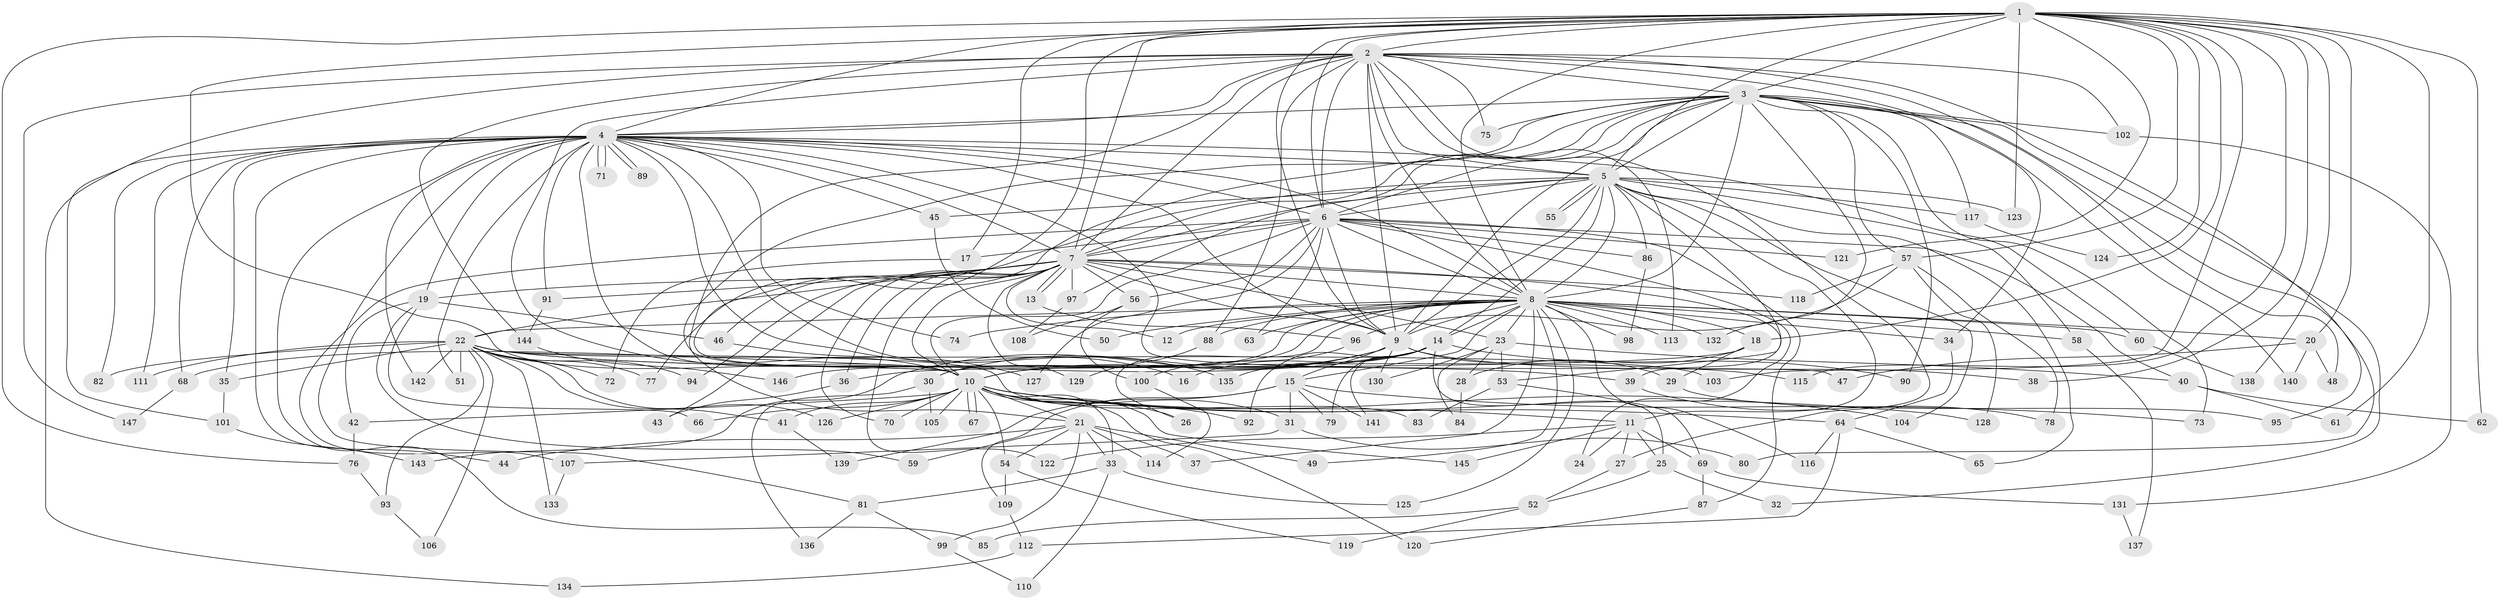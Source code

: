 // coarse degree distribution, {21: 0.019417475728155338, 27: 0.019417475728155338, 18: 0.009708737864077669, 15: 0.009708737864077669, 28: 0.009708737864077669, 13: 0.009708737864077669, 26: 0.009708737864077669, 7: 0.038834951456310676, 2: 0.5048543689320388, 11: 0.009708737864077669, 9: 0.009708737864077669, 20: 0.009708737864077669, 6: 0.019417475728155338, 5: 0.019417475728155338, 8: 0.009708737864077669, 3: 0.17475728155339806, 4: 0.07766990291262135, 1: 0.038834951456310676}
// Generated by graph-tools (version 1.1) at 2025/49/03/04/25 22:49:30]
// undirected, 147 vertices, 319 edges
graph export_dot {
  node [color=gray90,style=filled];
  1;
  2;
  3;
  4;
  5;
  6;
  7;
  8;
  9;
  10;
  11;
  12;
  13;
  14;
  15;
  16;
  17;
  18;
  19;
  20;
  21;
  22;
  23;
  24;
  25;
  26;
  27;
  28;
  29;
  30;
  31;
  32;
  33;
  34;
  35;
  36;
  37;
  38;
  39;
  40;
  41;
  42;
  43;
  44;
  45;
  46;
  47;
  48;
  49;
  50;
  51;
  52;
  53;
  54;
  55;
  56;
  57;
  58;
  59;
  60;
  61;
  62;
  63;
  64;
  65;
  66;
  67;
  68;
  69;
  70;
  71;
  72;
  73;
  74;
  75;
  76;
  77;
  78;
  79;
  80;
  81;
  82;
  83;
  84;
  85;
  86;
  87;
  88;
  89;
  90;
  91;
  92;
  93;
  94;
  95;
  96;
  97;
  98;
  99;
  100;
  101;
  102;
  103;
  104;
  105;
  106;
  107;
  108;
  109;
  110;
  111;
  112;
  113;
  114;
  115;
  116;
  117;
  118;
  119;
  120;
  121;
  122;
  123;
  124;
  125;
  126;
  127;
  128;
  129;
  130;
  131;
  132;
  133;
  134;
  135;
  136;
  137;
  138;
  139;
  140;
  141;
  142;
  143;
  144;
  145;
  146;
  147;
  1 -- 2;
  1 -- 3;
  1 -- 4;
  1 -- 5;
  1 -- 6;
  1 -- 7;
  1 -- 8;
  1 -- 9;
  1 -- 10;
  1 -- 17;
  1 -- 18;
  1 -- 20;
  1 -- 38;
  1 -- 57;
  1 -- 61;
  1 -- 62;
  1 -- 76;
  1 -- 77;
  1 -- 103;
  1 -- 115;
  1 -- 121;
  1 -- 123;
  1 -- 124;
  1 -- 138;
  2 -- 3;
  2 -- 4;
  2 -- 5;
  2 -- 6;
  2 -- 7;
  2 -- 8;
  2 -- 9;
  2 -- 10;
  2 -- 21;
  2 -- 27;
  2 -- 34;
  2 -- 48;
  2 -- 75;
  2 -- 88;
  2 -- 95;
  2 -- 101;
  2 -- 102;
  2 -- 113;
  2 -- 144;
  2 -- 147;
  3 -- 4;
  3 -- 5;
  3 -- 6;
  3 -- 7;
  3 -- 8;
  3 -- 9;
  3 -- 10;
  3 -- 32;
  3 -- 46;
  3 -- 57;
  3 -- 73;
  3 -- 75;
  3 -- 80;
  3 -- 90;
  3 -- 97;
  3 -- 102;
  3 -- 117;
  3 -- 132;
  3 -- 140;
  4 -- 5;
  4 -- 6;
  4 -- 7;
  4 -- 8;
  4 -- 9;
  4 -- 10;
  4 -- 16;
  4 -- 19;
  4 -- 35;
  4 -- 44;
  4 -- 45;
  4 -- 47;
  4 -- 51;
  4 -- 60;
  4 -- 68;
  4 -- 71;
  4 -- 71;
  4 -- 74;
  4 -- 81;
  4 -- 82;
  4 -- 85;
  4 -- 89;
  4 -- 89;
  4 -- 91;
  4 -- 111;
  4 -- 134;
  4 -- 135;
  4 -- 142;
  5 -- 6;
  5 -- 7;
  5 -- 8;
  5 -- 9;
  5 -- 10;
  5 -- 11;
  5 -- 14;
  5 -- 45;
  5 -- 53;
  5 -- 55;
  5 -- 55;
  5 -- 58;
  5 -- 65;
  5 -- 86;
  5 -- 104;
  5 -- 117;
  5 -- 123;
  6 -- 7;
  6 -- 8;
  6 -- 9;
  6 -- 10;
  6 -- 17;
  6 -- 24;
  6 -- 40;
  6 -- 56;
  6 -- 63;
  6 -- 86;
  6 -- 87;
  6 -- 107;
  6 -- 121;
  6 -- 127;
  7 -- 8;
  7 -- 9;
  7 -- 10;
  7 -- 12;
  7 -- 13;
  7 -- 13;
  7 -- 19;
  7 -- 22;
  7 -- 23;
  7 -- 36;
  7 -- 39;
  7 -- 43;
  7 -- 56;
  7 -- 70;
  7 -- 91;
  7 -- 94;
  7 -- 97;
  7 -- 118;
  7 -- 122;
  7 -- 129;
  8 -- 9;
  8 -- 10;
  8 -- 12;
  8 -- 14;
  8 -- 15;
  8 -- 18;
  8 -- 20;
  8 -- 22;
  8 -- 23;
  8 -- 26;
  8 -- 30;
  8 -- 34;
  8 -- 37;
  8 -- 49;
  8 -- 50;
  8 -- 58;
  8 -- 60;
  8 -- 63;
  8 -- 74;
  8 -- 88;
  8 -- 98;
  8 -- 113;
  8 -- 116;
  8 -- 125;
  8 -- 132;
  9 -- 10;
  9 -- 15;
  9 -- 29;
  9 -- 30;
  9 -- 38;
  9 -- 130;
  9 -- 143;
  10 -- 11;
  10 -- 21;
  10 -- 26;
  10 -- 31;
  10 -- 33;
  10 -- 41;
  10 -- 42;
  10 -- 54;
  10 -- 64;
  10 -- 66;
  10 -- 67;
  10 -- 67;
  10 -- 70;
  10 -- 92;
  10 -- 104;
  10 -- 105;
  10 -- 120;
  10 -- 126;
  10 -- 128;
  10 -- 145;
  11 -- 24;
  11 -- 25;
  11 -- 27;
  11 -- 69;
  11 -- 122;
  11 -- 145;
  13 -- 96;
  14 -- 16;
  14 -- 25;
  14 -- 68;
  14 -- 79;
  14 -- 90;
  14 -- 92;
  14 -- 135;
  14 -- 141;
  14 -- 146;
  15 -- 31;
  15 -- 73;
  15 -- 79;
  15 -- 109;
  15 -- 139;
  15 -- 141;
  17 -- 72;
  18 -- 28;
  18 -- 29;
  18 -- 36;
  19 -- 42;
  19 -- 46;
  19 -- 59;
  19 -- 66;
  20 -- 47;
  20 -- 48;
  20 -- 140;
  21 -- 33;
  21 -- 37;
  21 -- 44;
  21 -- 49;
  21 -- 54;
  21 -- 59;
  21 -- 99;
  21 -- 114;
  22 -- 35;
  22 -- 39;
  22 -- 41;
  22 -- 51;
  22 -- 72;
  22 -- 77;
  22 -- 82;
  22 -- 83;
  22 -- 93;
  22 -- 94;
  22 -- 103;
  22 -- 106;
  22 -- 111;
  22 -- 115;
  22 -- 126;
  22 -- 133;
  22 -- 142;
  23 -- 28;
  23 -- 40;
  23 -- 53;
  23 -- 84;
  23 -- 130;
  25 -- 32;
  25 -- 52;
  27 -- 52;
  28 -- 84;
  29 -- 95;
  30 -- 105;
  30 -- 136;
  31 -- 80;
  31 -- 107;
  33 -- 81;
  33 -- 110;
  33 -- 125;
  34 -- 64;
  35 -- 101;
  36 -- 43;
  39 -- 78;
  40 -- 61;
  40 -- 62;
  41 -- 139;
  42 -- 76;
  45 -- 50;
  46 -- 127;
  52 -- 85;
  52 -- 119;
  53 -- 69;
  53 -- 83;
  54 -- 109;
  54 -- 119;
  56 -- 100;
  56 -- 108;
  57 -- 78;
  57 -- 96;
  57 -- 118;
  57 -- 128;
  58 -- 137;
  60 -- 138;
  64 -- 65;
  64 -- 112;
  64 -- 116;
  68 -- 147;
  69 -- 87;
  69 -- 131;
  76 -- 93;
  81 -- 99;
  81 -- 136;
  86 -- 98;
  87 -- 120;
  88 -- 129;
  91 -- 144;
  93 -- 106;
  96 -- 100;
  97 -- 108;
  99 -- 110;
  100 -- 114;
  101 -- 143;
  102 -- 131;
  107 -- 133;
  109 -- 112;
  112 -- 134;
  117 -- 124;
  131 -- 137;
  144 -- 146;
}
